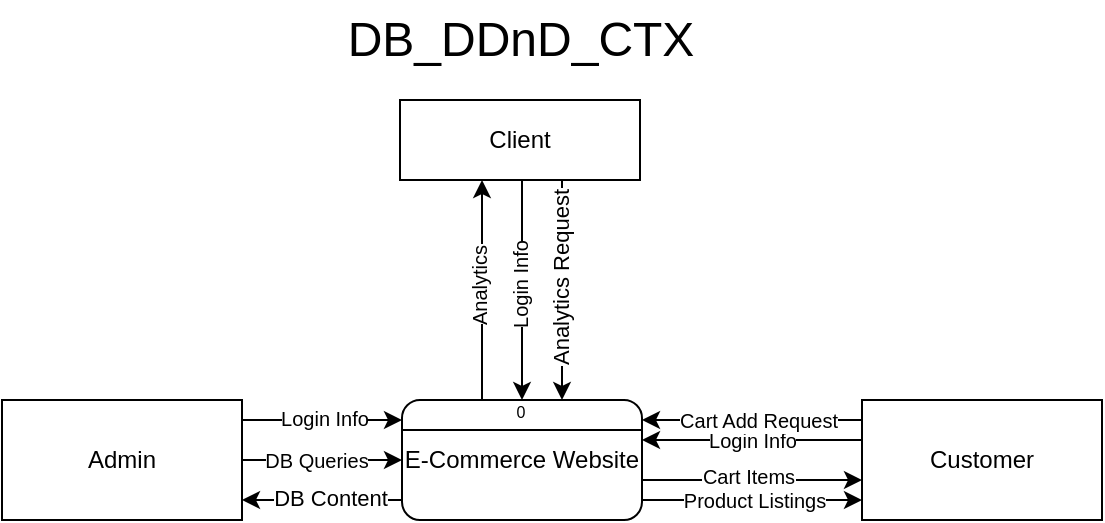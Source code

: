 <mxfile version="24.4.13" type="device">
  <diagram name="Page-1" id="eSZ7TBxctsPy7ZA62q76">
    <mxGraphModel dx="819" dy="1647" grid="1" gridSize="10" guides="1" tooltips="1" connect="1" arrows="1" fold="1" page="1" pageScale="1" pageWidth="827" pageHeight="1169" math="0" shadow="0">
      <root>
        <mxCell id="0" />
        <mxCell id="1" parent="0" />
        <mxCell id="2KVO0waB-vLQmEQrmc2O-27" style="edgeStyle=orthogonalEdgeStyle;rounded=0;orthogonalLoop=1;jettySize=auto;html=1;" edge="1" parent="1" source="2KVO0waB-vLQmEQrmc2O-5" target="2KVO0waB-vLQmEQrmc2O-17">
          <mxGeometry relative="1" as="geometry">
            <Array as="points">
              <mxPoint x="580" y="120" />
              <mxPoint x="580" y="120" />
            </Array>
          </mxGeometry>
        </mxCell>
        <mxCell id="2KVO0waB-vLQmEQrmc2O-28" value="&lt;font style=&quot;font-size: 10px;&quot;&gt;Product Listings&lt;/font&gt;" style="edgeLabel;html=1;align=center;verticalAlign=middle;resizable=0;points=[];" vertex="1" connectable="0" parent="2KVO0waB-vLQmEQrmc2O-27">
          <mxGeometry x="-0.142" y="-2" relative="1" as="geometry">
            <mxPoint x="9" y="-2" as="offset" />
          </mxGeometry>
        </mxCell>
        <mxCell id="2KVO0waB-vLQmEQrmc2O-29" style="edgeStyle=orthogonalEdgeStyle;rounded=0;orthogonalLoop=1;jettySize=auto;html=1;" edge="1" parent="1" source="2KVO0waB-vLQmEQrmc2O-5" target="2KVO0waB-vLQmEQrmc2O-17">
          <mxGeometry relative="1" as="geometry">
            <Array as="points">
              <mxPoint x="580" y="110" />
              <mxPoint x="580" y="110" />
            </Array>
          </mxGeometry>
        </mxCell>
        <mxCell id="2KVO0waB-vLQmEQrmc2O-30" value="&lt;font style=&quot;font-size: 10px;&quot;&gt;Cart Items&lt;/font&gt;" style="edgeLabel;html=1;align=center;verticalAlign=middle;resizable=0;points=[];" vertex="1" connectable="0" parent="2KVO0waB-vLQmEQrmc2O-29">
          <mxGeometry x="0.293" y="2" relative="1" as="geometry">
            <mxPoint x="-18" as="offset" />
          </mxGeometry>
        </mxCell>
        <mxCell id="2KVO0waB-vLQmEQrmc2O-38" style="edgeStyle=orthogonalEdgeStyle;rounded=0;orthogonalLoop=1;jettySize=auto;html=1;" edge="1" parent="1" source="2KVO0waB-vLQmEQrmc2O-5" target="2KVO0waB-vLQmEQrmc2O-15">
          <mxGeometry relative="1" as="geometry">
            <Array as="points">
              <mxPoint x="440" y="30" />
              <mxPoint x="440" y="30" />
            </Array>
          </mxGeometry>
        </mxCell>
        <mxCell id="2KVO0waB-vLQmEQrmc2O-40" value="&lt;font style=&quot;font-size: 10px;&quot;&gt;Analytics&lt;/font&gt;" style="edgeLabel;html=1;align=center;verticalAlign=middle;resizable=0;points=[];rotation=-90;" vertex="1" connectable="0" parent="2KVO0waB-vLQmEQrmc2O-38">
          <mxGeometry x="0.125" y="2" relative="1" as="geometry">
            <mxPoint y="5" as="offset" />
          </mxGeometry>
        </mxCell>
        <mxCell id="2KVO0waB-vLQmEQrmc2O-44" style="edgeStyle=orthogonalEdgeStyle;rounded=0;orthogonalLoop=1;jettySize=auto;html=1;" edge="1" parent="1" source="2KVO0waB-vLQmEQrmc2O-5" target="2KVO0waB-vLQmEQrmc2O-18">
          <mxGeometry relative="1" as="geometry">
            <Array as="points">
              <mxPoint x="380" y="120" />
              <mxPoint x="380" y="120" />
            </Array>
          </mxGeometry>
        </mxCell>
        <mxCell id="2KVO0waB-vLQmEQrmc2O-46" value="DB Content" style="edgeLabel;html=1;align=center;verticalAlign=middle;resizable=0;points=[];" vertex="1" connectable="0" parent="2KVO0waB-vLQmEQrmc2O-44">
          <mxGeometry x="-0.045" y="-2" relative="1" as="geometry">
            <mxPoint x="2" y="1" as="offset" />
          </mxGeometry>
        </mxCell>
        <mxCell id="2KVO0waB-vLQmEQrmc2O-5" value="E-Commerce Website" style="rounded=1;whiteSpace=wrap;html=1;" vertex="1" parent="1">
          <mxGeometry x="400" y="70" width="120" height="60" as="geometry" />
        </mxCell>
        <mxCell id="2KVO0waB-vLQmEQrmc2O-12" value="" style="endArrow=none;html=1;rounded=0;entryX=1;entryY=0.25;entryDx=0;entryDy=0;exitX=0;exitY=0.25;exitDx=0;exitDy=0;" edge="1" parent="1" source="2KVO0waB-vLQmEQrmc2O-5" target="2KVO0waB-vLQmEQrmc2O-5">
          <mxGeometry width="50" height="50" relative="1" as="geometry">
            <mxPoint x="250" y="180" as="sourcePoint" />
            <mxPoint x="300" y="130" as="targetPoint" />
          </mxGeometry>
        </mxCell>
        <mxCell id="2KVO0waB-vLQmEQrmc2O-13" value="&lt;font style=&quot;font-size: 8px;&quot;&gt;0&lt;/font&gt;" style="text;html=1;align=center;verticalAlign=middle;resizable=0;points=[];autosize=1;strokeColor=none;fillColor=none;" vertex="1" parent="1">
          <mxGeometry x="444" y="60" width="30" height="30" as="geometry" />
        </mxCell>
        <mxCell id="2KVO0waB-vLQmEQrmc2O-23" style="edgeStyle=orthogonalEdgeStyle;rounded=0;orthogonalLoop=1;jettySize=auto;html=1;" edge="1" parent="1" source="2KVO0waB-vLQmEQrmc2O-15" target="2KVO0waB-vLQmEQrmc2O-5">
          <mxGeometry relative="1" as="geometry">
            <Array as="points">
              <mxPoint x="460" y="30" />
              <mxPoint x="460" y="30" />
            </Array>
          </mxGeometry>
        </mxCell>
        <mxCell id="2KVO0waB-vLQmEQrmc2O-35" value="&lt;font style=&quot;font-size: 10px;&quot;&gt;Login Info&lt;/font&gt;" style="edgeLabel;html=1;align=center;verticalAlign=middle;resizable=0;points=[];rotation=-90;" vertex="1" connectable="0" parent="2KVO0waB-vLQmEQrmc2O-23">
          <mxGeometry x="-0.171" y="-1" relative="1" as="geometry">
            <mxPoint y="7" as="offset" />
          </mxGeometry>
        </mxCell>
        <mxCell id="2KVO0waB-vLQmEQrmc2O-48" style="edgeStyle=orthogonalEdgeStyle;rounded=0;orthogonalLoop=1;jettySize=auto;html=1;" edge="1" parent="1" source="2KVO0waB-vLQmEQrmc2O-15" target="2KVO0waB-vLQmEQrmc2O-5">
          <mxGeometry relative="1" as="geometry">
            <Array as="points">
              <mxPoint x="480" y="30" />
              <mxPoint x="480" y="30" />
            </Array>
          </mxGeometry>
        </mxCell>
        <mxCell id="2KVO0waB-vLQmEQrmc2O-49" value="Analytics Request" style="edgeLabel;html=1;align=center;verticalAlign=middle;resizable=0;points=[];rotation=-90;" vertex="1" connectable="0" parent="2KVO0waB-vLQmEQrmc2O-48">
          <mxGeometry x="-0.182" y="1" relative="1" as="geometry">
            <mxPoint x="-2" y="4" as="offset" />
          </mxGeometry>
        </mxCell>
        <mxCell id="2KVO0waB-vLQmEQrmc2O-15" value="Client" style="rounded=0;whiteSpace=wrap;html=1;" vertex="1" parent="1">
          <mxGeometry x="399" y="-80" width="120" height="40" as="geometry" />
        </mxCell>
        <mxCell id="2KVO0waB-vLQmEQrmc2O-25" style="edgeStyle=orthogonalEdgeStyle;rounded=0;orthogonalLoop=1;jettySize=auto;html=1;" edge="1" parent="1" source="2KVO0waB-vLQmEQrmc2O-17" target="2KVO0waB-vLQmEQrmc2O-5">
          <mxGeometry relative="1" as="geometry">
            <Array as="points">
              <mxPoint x="580" y="90" />
              <mxPoint x="580" y="90" />
            </Array>
          </mxGeometry>
        </mxCell>
        <mxCell id="2KVO0waB-vLQmEQrmc2O-26" value="&lt;font style=&quot;font-size: 10px;&quot;&gt;Login Info&lt;/font&gt;" style="edgeLabel;html=1;align=center;verticalAlign=middle;resizable=0;points=[];rotation=0;" vertex="1" connectable="0" parent="2KVO0waB-vLQmEQrmc2O-25">
          <mxGeometry x="0.041" y="1" relative="1" as="geometry">
            <mxPoint x="2" y="-1" as="offset" />
          </mxGeometry>
        </mxCell>
        <mxCell id="2KVO0waB-vLQmEQrmc2O-31" style="edgeStyle=orthogonalEdgeStyle;rounded=0;orthogonalLoop=1;jettySize=auto;html=1;" edge="1" parent="1" target="2KVO0waB-vLQmEQrmc2O-5">
          <mxGeometry relative="1" as="geometry">
            <mxPoint x="640" y="110" as="sourcePoint" />
            <mxPoint x="520" y="110" as="targetPoint" />
            <Array as="points">
              <mxPoint x="640" y="80" />
            </Array>
          </mxGeometry>
        </mxCell>
        <mxCell id="2KVO0waB-vLQmEQrmc2O-32" value="&lt;font style=&quot;font-size: 10px;&quot;&gt;Cart Add Request&lt;/font&gt;" style="edgeLabel;html=1;align=center;verticalAlign=middle;resizable=0;points=[];" vertex="1" connectable="0" parent="2KVO0waB-vLQmEQrmc2O-31">
          <mxGeometry x="-0.166" y="-2" relative="1" as="geometry">
            <mxPoint x="-30" y="2" as="offset" />
          </mxGeometry>
        </mxCell>
        <mxCell id="2KVO0waB-vLQmEQrmc2O-17" value="Customer" style="rounded=0;whiteSpace=wrap;html=1;" vertex="1" parent="1">
          <mxGeometry x="630" y="70" width="120" height="60" as="geometry" />
        </mxCell>
        <mxCell id="2KVO0waB-vLQmEQrmc2O-20" style="edgeStyle=orthogonalEdgeStyle;rounded=0;orthogonalLoop=1;jettySize=auto;html=1;" edge="1" parent="1" source="2KVO0waB-vLQmEQrmc2O-18" target="2KVO0waB-vLQmEQrmc2O-5">
          <mxGeometry relative="1" as="geometry">
            <Array as="points">
              <mxPoint x="340" y="80" />
              <mxPoint x="340" y="80" />
            </Array>
          </mxGeometry>
        </mxCell>
        <mxCell id="2KVO0waB-vLQmEQrmc2O-21" value="&lt;font style=&quot;font-size: 10px;&quot;&gt;Login Info&lt;/font&gt;" style="edgeLabel;html=1;align=center;verticalAlign=middle;resizable=0;points=[];" vertex="1" connectable="0" parent="2KVO0waB-vLQmEQrmc2O-20">
          <mxGeometry x="0.017" y="1" relative="1" as="geometry">
            <mxPoint as="offset" />
          </mxGeometry>
        </mxCell>
        <mxCell id="2KVO0waB-vLQmEQrmc2O-41" style="edgeStyle=orthogonalEdgeStyle;rounded=0;orthogonalLoop=1;jettySize=auto;html=1;" edge="1" parent="1" source="2KVO0waB-vLQmEQrmc2O-18" target="2KVO0waB-vLQmEQrmc2O-5">
          <mxGeometry relative="1" as="geometry" />
        </mxCell>
        <mxCell id="2KVO0waB-vLQmEQrmc2O-42" value="&lt;font style=&quot;font-size: 10px;&quot;&gt;DB Queries&lt;/font&gt;" style="edgeLabel;html=1;align=center;verticalAlign=middle;resizable=0;points=[];" vertex="1" connectable="0" parent="2KVO0waB-vLQmEQrmc2O-41">
          <mxGeometry x="0.264" relative="1" as="geometry">
            <mxPoint x="-14" as="offset" />
          </mxGeometry>
        </mxCell>
        <mxCell id="2KVO0waB-vLQmEQrmc2O-18" value="Admin" style="rounded=0;whiteSpace=wrap;html=1;" vertex="1" parent="1">
          <mxGeometry x="200" y="70" width="120" height="60" as="geometry" />
        </mxCell>
        <mxCell id="2KVO0waB-vLQmEQrmc2O-47" value="&lt;font style=&quot;font-size: 24px;&quot;&gt;DB_DDnD_CTX&lt;/font&gt;" style="text;html=1;align=center;verticalAlign=middle;resizable=0;points=[];autosize=1;strokeColor=none;fillColor=none;" vertex="1" parent="1">
          <mxGeometry x="359" y="-130" width="200" height="40" as="geometry" />
        </mxCell>
      </root>
    </mxGraphModel>
  </diagram>
</mxfile>
